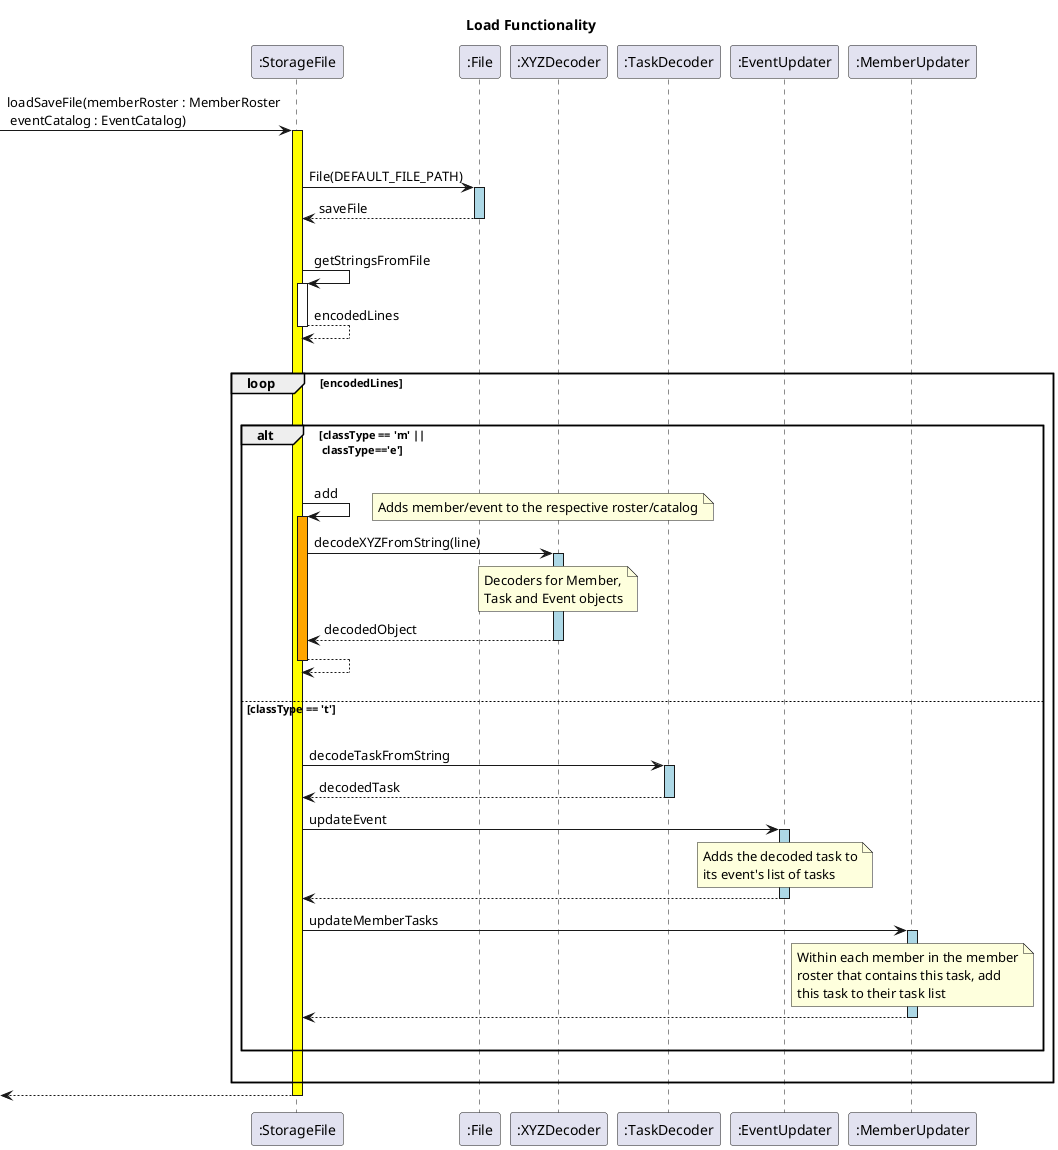 @startuml
title Load Functionality

-> ":StorageFile": loadSaveFile(memberRoster : MemberRoster\n eventCatalog : EventCatalog)
activate ":StorageFile" #yellow
|||
":StorageFile" -> ":File" : File(DEFAULT_FILE_PATH)
activate ":File" #lightblue
return saveFile
|||
":StorageFile" -> ":StorageFile" : getStringsFromFile
activate ":StorageFile"
return encodedLines
|||
loop encodedLines
|||
    alt classType == 'm' ||\n classType=='e'
    |||
        ":StorageFile" -> ":StorageFile": add
        note right: Adds member/event to the respective roster/catalog
        activate ":StorageFile" #orange

        ":StorageFile"-> ":XYZDecoder": decodeXYZFromString(line)
        activate ":XYZDecoder" #lightblue
        note over ":XYZDecoder": Decoders for Member,\nTask and Event objects
        return decodedObject

        return
    |||
    else classType == 't'
    |||
        ":StorageFile" -> ":TaskDecoder": decodeTaskFromString
        activate ":TaskDecoder" #lightblue
        return decodedTask

        ":StorageFile" -> ":EventUpdater": updateEvent
        activate ":EventUpdater" #lightblue
        note over ":EventUpdater": Adds the decoded task to\nits event's list of tasks
        return

        ":StorageFile" -> ":MemberUpdater": updateMemberTasks
        activate ":MemberUpdater" #lightblue
        note over ":MemberUpdater": Within each member in the member\nroster that contains this task, add\nthis task to their task list
        return
    |||
    end
    |||
end
return
@enduml